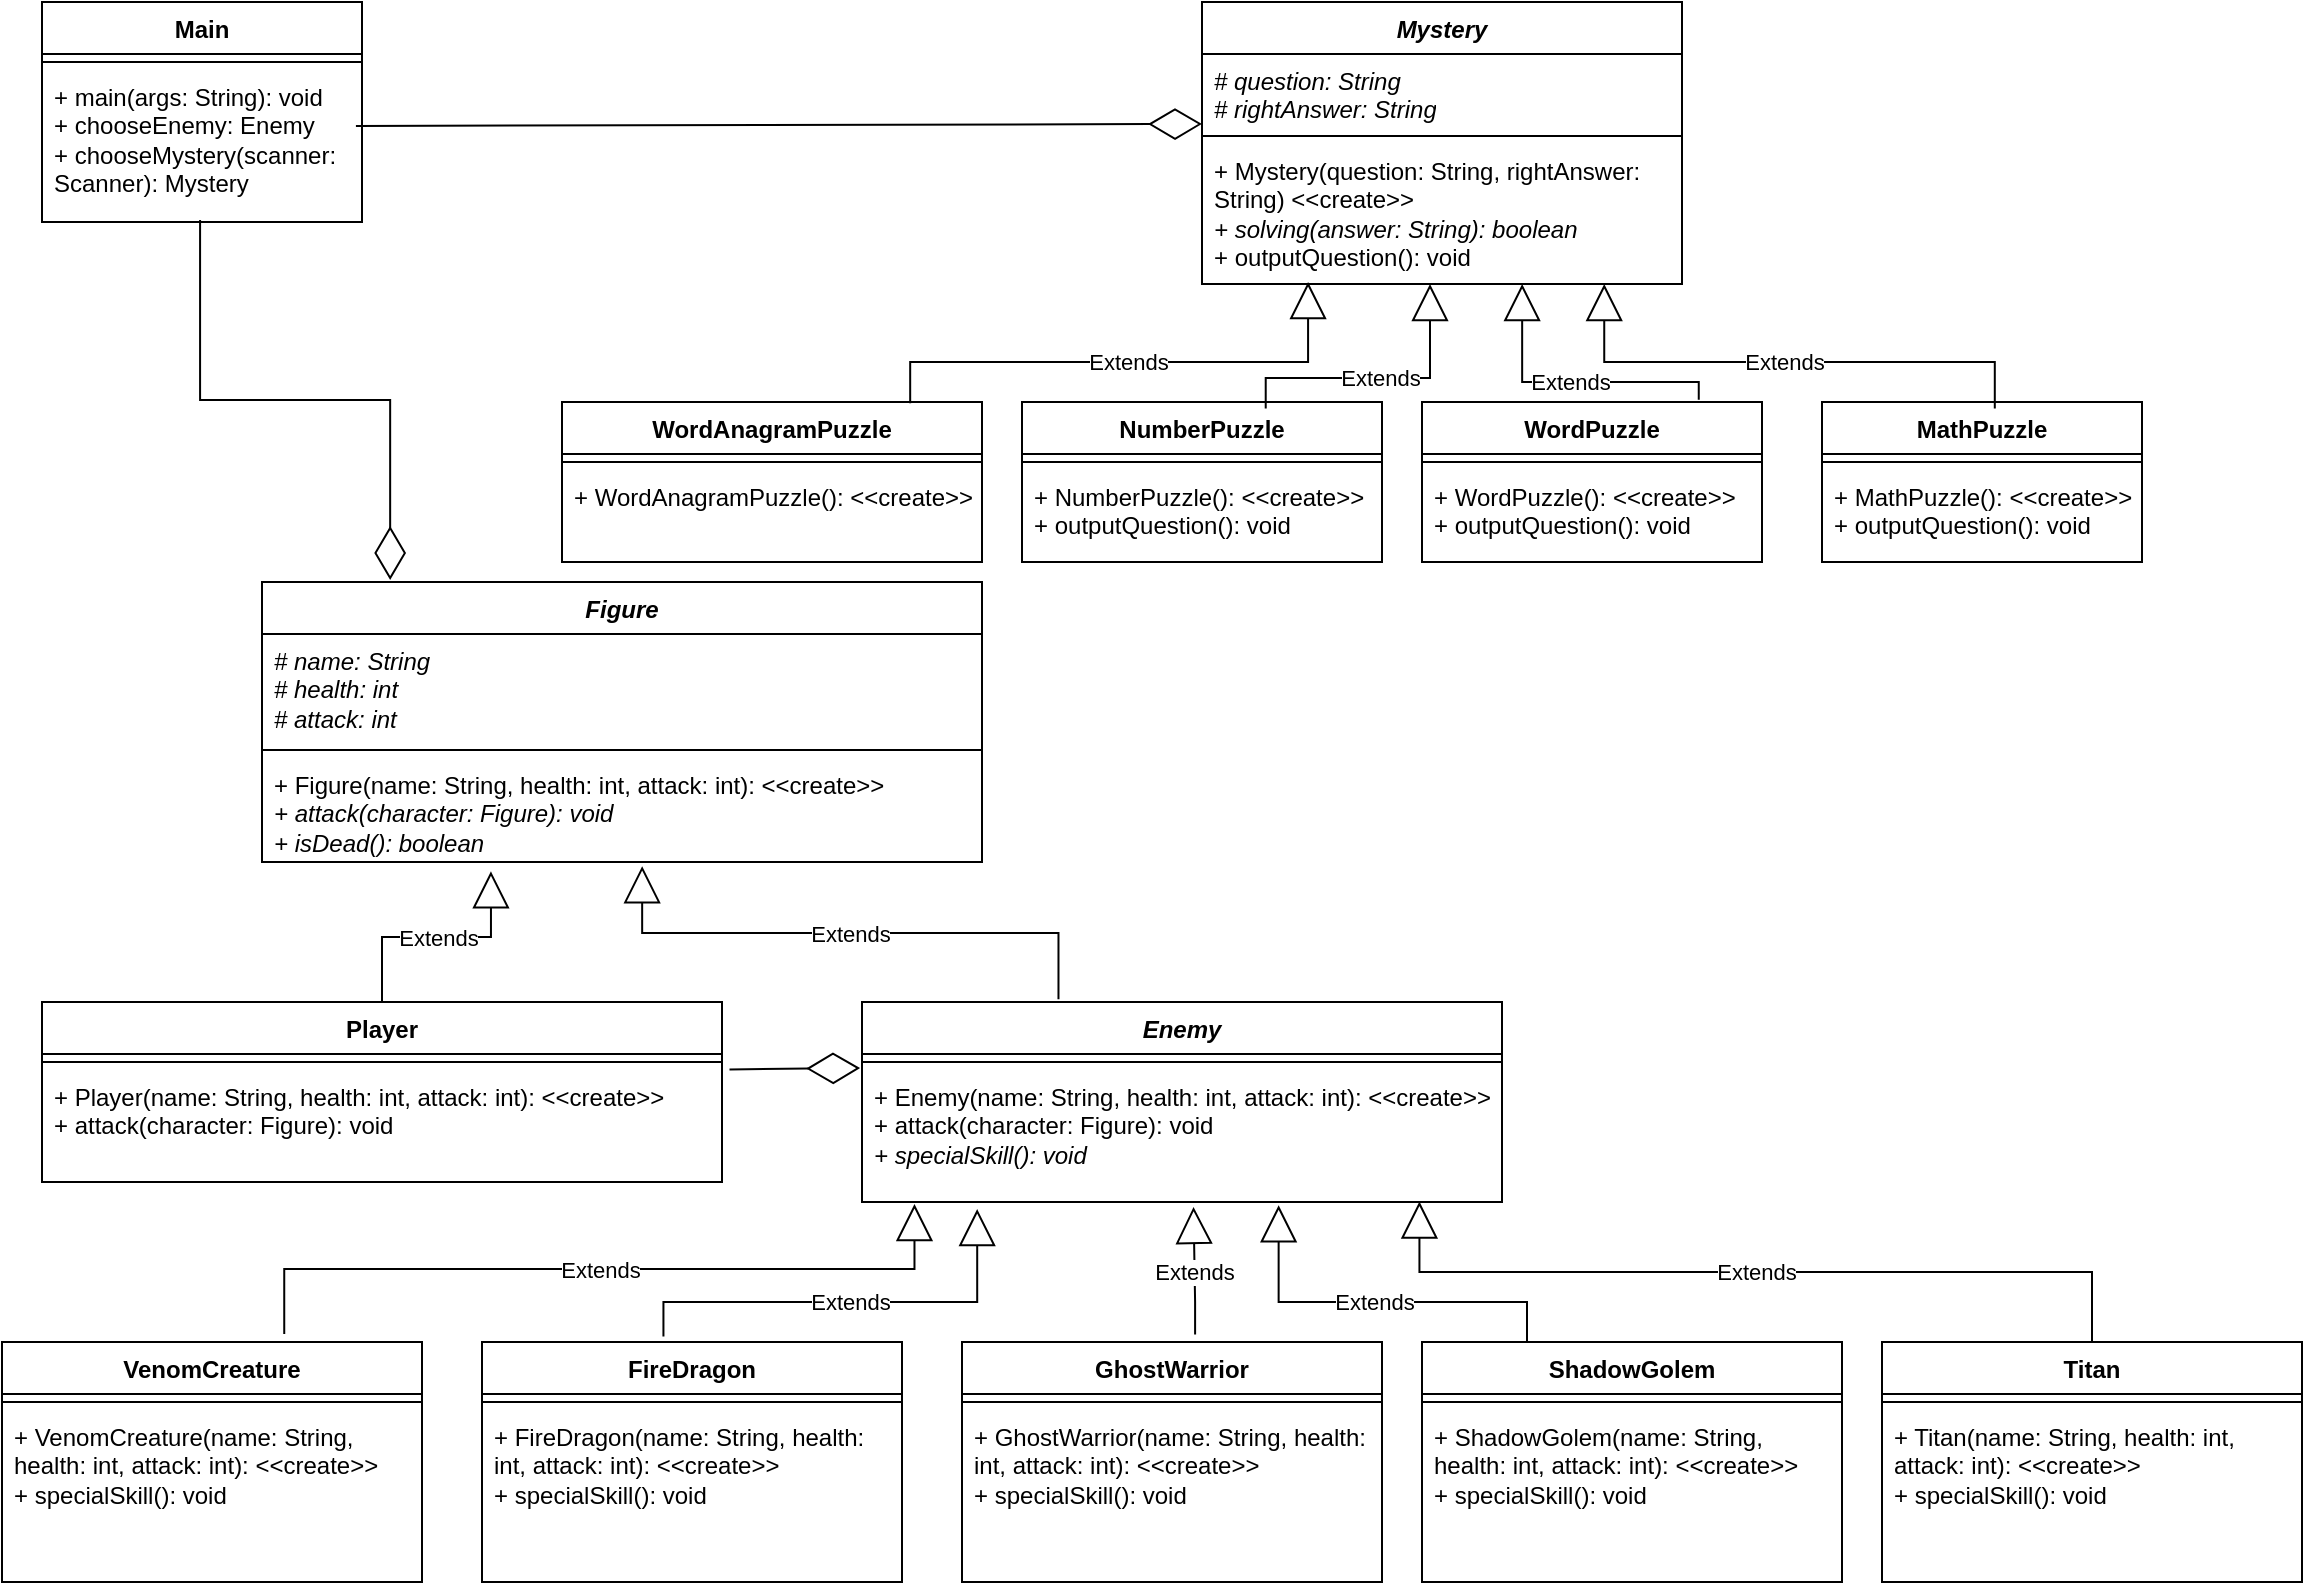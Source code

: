 <mxfile version="24.7.17">
  <diagram id="C5RBs43oDa-KdzZeNtuy" name="Page-1">
    <mxGraphModel dx="1434" dy="836" grid="1" gridSize="10" guides="1" tooltips="1" connect="1" arrows="1" fold="1" page="1" pageScale="1" pageWidth="1169" pageHeight="827" math="0" shadow="0">
      <root>
        <mxCell id="WIyWlLk6GJQsqaUBKTNV-0" />
        <mxCell id="WIyWlLk6GJQsqaUBKTNV-1" parent="WIyWlLk6GJQsqaUBKTNV-0" />
        <mxCell id="73dfJ8jQsVOHsxphm_9P-4" value="Main" style="swimlane;fontStyle=1;align=center;verticalAlign=top;childLayout=stackLayout;horizontal=1;startSize=26;horizontalStack=0;resizeParent=1;resizeParentMax=0;resizeLast=0;collapsible=1;marginBottom=0;whiteSpace=wrap;html=1;" parent="WIyWlLk6GJQsqaUBKTNV-1" vertex="1">
          <mxGeometry x="30" y="10" width="160" height="110" as="geometry" />
        </mxCell>
        <mxCell id="73dfJ8jQsVOHsxphm_9P-6" value="" style="line;strokeWidth=1;fillColor=none;align=left;verticalAlign=middle;spacingTop=-1;spacingLeft=3;spacingRight=3;rotatable=0;labelPosition=right;points=[];portConstraint=eastwest;strokeColor=inherit;" parent="73dfJ8jQsVOHsxphm_9P-4" vertex="1">
          <mxGeometry y="26" width="160" height="8" as="geometry" />
        </mxCell>
        <mxCell id="73dfJ8jQsVOHsxphm_9P-7" value="+ main(args: String): void&lt;div&gt;+ chooseEnemy: Enemy&lt;br&gt;+ chooseMystery(scanner: Scanner): Mystery&lt;/div&gt;" style="text;strokeColor=none;fillColor=none;align=left;verticalAlign=top;spacingLeft=4;spacingRight=4;overflow=hidden;rotatable=0;points=[[0,0.5],[1,0.5]];portConstraint=eastwest;whiteSpace=wrap;html=1;" parent="73dfJ8jQsVOHsxphm_9P-4" vertex="1">
          <mxGeometry y="34" width="160" height="76" as="geometry" />
        </mxCell>
        <mxCell id="73dfJ8jQsVOHsxphm_9P-8" value="VenomCreature" style="swimlane;fontStyle=1;align=center;verticalAlign=top;childLayout=stackLayout;horizontal=1;startSize=26;horizontalStack=0;resizeParent=1;resizeParentMax=0;resizeLast=0;collapsible=1;marginBottom=0;whiteSpace=wrap;html=1;" parent="WIyWlLk6GJQsqaUBKTNV-1" vertex="1">
          <mxGeometry x="10" y="680" width="210" height="120" as="geometry" />
        </mxCell>
        <mxCell id="73dfJ8jQsVOHsxphm_9P-10" value="" style="line;strokeWidth=1;fillColor=none;align=left;verticalAlign=middle;spacingTop=-1;spacingLeft=3;spacingRight=3;rotatable=0;labelPosition=right;points=[];portConstraint=eastwest;strokeColor=inherit;fontStyle=0" parent="73dfJ8jQsVOHsxphm_9P-8" vertex="1">
          <mxGeometry y="26" width="210" height="8" as="geometry" />
        </mxCell>
        <mxCell id="73dfJ8jQsVOHsxphm_9P-11" value="&lt;span style=&quot;&quot;&gt;+ VenomCreature(name: String, health: int, attack: int): &amp;lt;&amp;lt;create&amp;gt;&amp;gt;&lt;/span&gt;&lt;div style=&quot;&quot;&gt;&lt;span style=&quot;background-color: initial;&quot;&gt;+ specialSkill(): void&lt;/span&gt;&lt;br&gt;&lt;/div&gt;" style="text;strokeColor=none;fillColor=none;align=left;verticalAlign=top;spacingLeft=4;spacingRight=4;overflow=hidden;rotatable=0;points=[[0,0.5],[1,0.5]];portConstraint=eastwest;whiteSpace=wrap;html=1;fontStyle=0" parent="73dfJ8jQsVOHsxphm_9P-8" vertex="1">
          <mxGeometry y="34" width="210" height="86" as="geometry" />
        </mxCell>
        <mxCell id="73dfJ8jQsVOHsxphm_9P-12" value="WordAnagramPuzzle" style="swimlane;fontStyle=1;align=center;verticalAlign=top;childLayout=stackLayout;horizontal=1;startSize=26;horizontalStack=0;resizeParent=1;resizeParentMax=0;resizeLast=0;collapsible=1;marginBottom=0;whiteSpace=wrap;html=1;" parent="WIyWlLk6GJQsqaUBKTNV-1" vertex="1">
          <mxGeometry x="290" y="210" width="210" height="80" as="geometry" />
        </mxCell>
        <mxCell id="73dfJ8jQsVOHsxphm_9P-14" value="" style="line;strokeWidth=1;fillColor=none;align=left;verticalAlign=middle;spacingTop=-1;spacingLeft=3;spacingRight=3;rotatable=0;labelPosition=right;points=[];portConstraint=eastwest;strokeColor=inherit;" parent="73dfJ8jQsVOHsxphm_9P-12" vertex="1">
          <mxGeometry y="26" width="210" height="8" as="geometry" />
        </mxCell>
        <mxCell id="73dfJ8jQsVOHsxphm_9P-15" value="&lt;span style=&quot;text-align: center;&quot;&gt;+ WordAnagramPuzzle(): &amp;lt;&amp;lt;create&amp;gt;&amp;gt;&lt;/span&gt;" style="text;strokeColor=none;fillColor=none;align=left;verticalAlign=top;spacingLeft=4;spacingRight=4;overflow=hidden;rotatable=0;points=[[0,0.5],[1,0.5]];portConstraint=eastwest;whiteSpace=wrap;html=1;" parent="73dfJ8jQsVOHsxphm_9P-12" vertex="1">
          <mxGeometry y="34" width="210" height="46" as="geometry" />
        </mxCell>
        <mxCell id="73dfJ8jQsVOHsxphm_9P-16" value="NumberPuzzle" style="swimlane;fontStyle=1;align=center;verticalAlign=top;childLayout=stackLayout;horizontal=1;startSize=26;horizontalStack=0;resizeParent=1;resizeParentMax=0;resizeLast=0;collapsible=1;marginBottom=0;whiteSpace=wrap;html=1;" parent="WIyWlLk6GJQsqaUBKTNV-1" vertex="1">
          <mxGeometry x="520" y="210" width="180" height="80" as="geometry" />
        </mxCell>
        <mxCell id="73dfJ8jQsVOHsxphm_9P-18" value="" style="line;strokeWidth=1;fillColor=none;align=left;verticalAlign=middle;spacingTop=-1;spacingLeft=3;spacingRight=3;rotatable=0;labelPosition=right;points=[];portConstraint=eastwest;strokeColor=inherit;" parent="73dfJ8jQsVOHsxphm_9P-16" vertex="1">
          <mxGeometry y="26" width="180" height="8" as="geometry" />
        </mxCell>
        <mxCell id="73dfJ8jQsVOHsxphm_9P-19" value="&lt;span style=&quot;text-align: center;&quot;&gt;+ NumberPuzzle(): &amp;lt;&amp;lt;create&amp;gt;&amp;gt;&lt;/span&gt;&lt;div&gt;+ outputQuestion(): void&lt;/div&gt;" style="text;strokeColor=none;fillColor=none;align=left;verticalAlign=top;spacingLeft=4;spacingRight=4;overflow=hidden;rotatable=0;points=[[0,0.5],[1,0.5]];portConstraint=eastwest;whiteSpace=wrap;html=1;" parent="73dfJ8jQsVOHsxphm_9P-16" vertex="1">
          <mxGeometry y="34" width="180" height="46" as="geometry" />
        </mxCell>
        <mxCell id="73dfJ8jQsVOHsxphm_9P-20" value="WordPuzzle" style="swimlane;fontStyle=1;align=center;verticalAlign=top;childLayout=stackLayout;horizontal=1;startSize=26;horizontalStack=0;resizeParent=1;resizeParentMax=0;resizeLast=0;collapsible=1;marginBottom=0;whiteSpace=wrap;html=1;" parent="WIyWlLk6GJQsqaUBKTNV-1" vertex="1">
          <mxGeometry x="720" y="210" width="170" height="80" as="geometry" />
        </mxCell>
        <mxCell id="73dfJ8jQsVOHsxphm_9P-22" value="" style="line;strokeWidth=1;fillColor=none;align=left;verticalAlign=middle;spacingTop=-1;spacingLeft=3;spacingRight=3;rotatable=0;labelPosition=right;points=[];portConstraint=eastwest;strokeColor=inherit;" parent="73dfJ8jQsVOHsxphm_9P-20" vertex="1">
          <mxGeometry y="26" width="170" height="8" as="geometry" />
        </mxCell>
        <mxCell id="73dfJ8jQsVOHsxphm_9P-23" value="&lt;span style=&quot;text-align: center;&quot;&gt;+ WordPuzzle(): &amp;lt;&amp;lt;create&amp;gt;&amp;gt;&lt;/span&gt;&lt;div&gt;+ outputQuestion(): void&lt;/div&gt;" style="text;strokeColor=none;fillColor=none;align=left;verticalAlign=top;spacingLeft=4;spacingRight=4;overflow=hidden;rotatable=0;points=[[0,0.5],[1,0.5]];portConstraint=eastwest;whiteSpace=wrap;html=1;" parent="73dfJ8jQsVOHsxphm_9P-20" vertex="1">
          <mxGeometry y="34" width="170" height="46" as="geometry" />
        </mxCell>
        <mxCell id="73dfJ8jQsVOHsxphm_9P-24" value="MathPuzzle" style="swimlane;fontStyle=1;align=center;verticalAlign=top;childLayout=stackLayout;horizontal=1;startSize=26;horizontalStack=0;resizeParent=1;resizeParentMax=0;resizeLast=0;collapsible=1;marginBottom=0;whiteSpace=wrap;html=1;" parent="WIyWlLk6GJQsqaUBKTNV-1" vertex="1">
          <mxGeometry x="920" y="210" width="160" height="80" as="geometry" />
        </mxCell>
        <mxCell id="73dfJ8jQsVOHsxphm_9P-26" value="" style="line;strokeWidth=1;fillColor=none;align=left;verticalAlign=middle;spacingTop=-1;spacingLeft=3;spacingRight=3;rotatable=0;labelPosition=right;points=[];portConstraint=eastwest;strokeColor=inherit;" parent="73dfJ8jQsVOHsxphm_9P-24" vertex="1">
          <mxGeometry y="26" width="160" height="8" as="geometry" />
        </mxCell>
        <mxCell id="73dfJ8jQsVOHsxphm_9P-27" value="&lt;span style=&quot;text-align: center;&quot;&gt;+ MathPuzzle(): &amp;lt;&amp;lt;create&amp;gt;&amp;gt;&lt;/span&gt;&lt;div&gt;+ outputQuestion(): void&lt;/div&gt;" style="text;strokeColor=none;fillColor=none;align=left;verticalAlign=top;spacingLeft=4;spacingRight=4;overflow=hidden;rotatable=0;points=[[0,0.5],[1,0.5]];portConstraint=eastwest;whiteSpace=wrap;html=1;" parent="73dfJ8jQsVOHsxphm_9P-24" vertex="1">
          <mxGeometry y="34" width="160" height="46" as="geometry" />
        </mxCell>
        <mxCell id="73dfJ8jQsVOHsxphm_9P-28" value="Figure" style="swimlane;fontStyle=3;align=center;verticalAlign=top;childLayout=stackLayout;horizontal=1;startSize=26;horizontalStack=0;resizeParent=1;resizeParentMax=0;resizeLast=0;collapsible=1;marginBottom=0;whiteSpace=wrap;html=1;" parent="WIyWlLk6GJQsqaUBKTNV-1" vertex="1">
          <mxGeometry x="140" y="300" width="360" height="140" as="geometry" />
        </mxCell>
        <mxCell id="73dfJ8jQsVOHsxphm_9P-29" value="# name: String&lt;br&gt;# health: int&lt;div&gt;# attack: int&lt;/div&gt;" style="text;strokeColor=none;fillColor=none;align=left;verticalAlign=top;spacingLeft=4;spacingRight=4;overflow=hidden;rotatable=0;points=[[0,0.5],[1,0.5]];portConstraint=eastwest;whiteSpace=wrap;html=1;fontStyle=2" parent="73dfJ8jQsVOHsxphm_9P-28" vertex="1">
          <mxGeometry y="26" width="360" height="54" as="geometry" />
        </mxCell>
        <mxCell id="73dfJ8jQsVOHsxphm_9P-30" value="" style="line;strokeWidth=1;fillColor=none;align=left;verticalAlign=middle;spacingTop=-1;spacingLeft=3;spacingRight=3;rotatable=0;labelPosition=right;points=[];portConstraint=eastwest;strokeColor=inherit;fontStyle=2" parent="73dfJ8jQsVOHsxphm_9P-28" vertex="1">
          <mxGeometry y="80" width="360" height="8" as="geometry" />
        </mxCell>
        <mxCell id="73dfJ8jQsVOHsxphm_9P-31" value="&lt;span style=&quot;font-style: normal;&quot;&gt;+ Figure(name: String, health: int, attack: int): &amp;lt;&amp;lt;create&amp;gt;&amp;gt;&lt;/span&gt;&lt;div&gt;+ attack(character: Figure): void &lt;font color=&quot;#ffffff&quot;&gt;(Character als Bezeichner)&lt;/font&gt;&lt;br&gt;+ isDead(): boolean &lt;font color=&quot;#ffffff&quot;&gt;(wenn HP bei 0)&lt;/font&gt;&lt;/div&gt;" style="text;strokeColor=none;fillColor=none;align=left;verticalAlign=top;spacingLeft=4;spacingRight=4;overflow=hidden;rotatable=0;points=[[0,0.5],[1,0.5]];portConstraint=eastwest;whiteSpace=wrap;html=1;fontStyle=2" parent="73dfJ8jQsVOHsxphm_9P-28" vertex="1">
          <mxGeometry y="88" width="360" height="52" as="geometry" />
        </mxCell>
        <mxCell id="73dfJ8jQsVOHsxphm_9P-32" value="Player" style="swimlane;fontStyle=1;align=center;verticalAlign=top;childLayout=stackLayout;horizontal=1;startSize=26;horizontalStack=0;resizeParent=1;resizeParentMax=0;resizeLast=0;collapsible=1;marginBottom=0;whiteSpace=wrap;html=1;" parent="WIyWlLk6GJQsqaUBKTNV-1" vertex="1">
          <mxGeometry x="30" y="510" width="340" height="90" as="geometry" />
        </mxCell>
        <mxCell id="73dfJ8jQsVOHsxphm_9P-34" value="" style="line;strokeWidth=1;fillColor=none;align=left;verticalAlign=middle;spacingTop=-1;spacingLeft=3;spacingRight=3;rotatable=0;labelPosition=right;points=[];portConstraint=eastwest;strokeColor=inherit;fontStyle=0" parent="73dfJ8jQsVOHsxphm_9P-32" vertex="1">
          <mxGeometry y="26" width="340" height="8" as="geometry" />
        </mxCell>
        <mxCell id="73dfJ8jQsVOHsxphm_9P-35" value="&lt;span style=&quot;&quot;&gt;+ Player(name: String, health: int, attack: int): &amp;lt;&amp;lt;create&amp;gt;&amp;gt;&lt;/span&gt;&lt;div style=&quot;&quot;&gt;+ attack(character: Figure): void&lt;br&gt;&lt;/div&gt;" style="text;strokeColor=none;fillColor=none;align=left;verticalAlign=top;spacingLeft=4;spacingRight=4;overflow=hidden;rotatable=0;points=[[0,0.5],[1,0.5]];portConstraint=eastwest;whiteSpace=wrap;html=1;fontStyle=0" parent="73dfJ8jQsVOHsxphm_9P-32" vertex="1">
          <mxGeometry y="34" width="340" height="56" as="geometry" />
        </mxCell>
        <mxCell id="73dfJ8jQsVOHsxphm_9P-36" value="Enemy" style="swimlane;fontStyle=3;align=center;verticalAlign=top;childLayout=stackLayout;horizontal=1;startSize=26;horizontalStack=0;resizeParent=1;resizeParentMax=0;resizeLast=0;collapsible=1;marginBottom=0;whiteSpace=wrap;html=1;" parent="WIyWlLk6GJQsqaUBKTNV-1" vertex="1">
          <mxGeometry x="440" y="510" width="320" height="100" as="geometry" />
        </mxCell>
        <mxCell id="73dfJ8jQsVOHsxphm_9P-38" value="" style="line;strokeWidth=1;fillColor=none;align=left;verticalAlign=middle;spacingTop=-1;spacingLeft=3;spacingRight=3;rotatable=0;labelPosition=right;points=[];portConstraint=eastwest;strokeColor=inherit;fontStyle=2" parent="73dfJ8jQsVOHsxphm_9P-36" vertex="1">
          <mxGeometry y="26" width="320" height="8" as="geometry" />
        </mxCell>
        <mxCell id="73dfJ8jQsVOHsxphm_9P-39" value="&lt;span style=&quot;font-style: normal;&quot;&gt;+ Enemy(name: String, health: int, attack: int): &amp;lt;&amp;lt;create&amp;gt;&amp;gt;&lt;/span&gt;&lt;div&gt;&lt;span style=&quot;font-style: normal;&quot;&gt;+ attack(character: Figure): void&lt;/span&gt;&lt;/div&gt;&lt;div&gt;+ specialSkill(): void&lt;br&gt;&lt;/div&gt;" style="text;strokeColor=none;fillColor=none;align=left;verticalAlign=top;spacingLeft=4;spacingRight=4;overflow=hidden;rotatable=0;points=[[0,0.5],[1,0.5]];portConstraint=eastwest;whiteSpace=wrap;html=1;fontStyle=2" parent="73dfJ8jQsVOHsxphm_9P-36" vertex="1">
          <mxGeometry y="34" width="320" height="66" as="geometry" />
        </mxCell>
        <mxCell id="73dfJ8jQsVOHsxphm_9P-40" value="FireDragon" style="swimlane;fontStyle=1;align=center;verticalAlign=top;childLayout=stackLayout;horizontal=1;startSize=26;horizontalStack=0;resizeParent=1;resizeParentMax=0;resizeLast=0;collapsible=1;marginBottom=0;whiteSpace=wrap;html=1;" parent="WIyWlLk6GJQsqaUBKTNV-1" vertex="1">
          <mxGeometry x="250" y="680" width="210" height="120" as="geometry" />
        </mxCell>
        <mxCell id="73dfJ8jQsVOHsxphm_9P-42" value="" style="line;strokeWidth=1;fillColor=none;align=left;verticalAlign=middle;spacingTop=-1;spacingLeft=3;spacingRight=3;rotatable=0;labelPosition=right;points=[];portConstraint=eastwest;strokeColor=inherit;fontStyle=0" parent="73dfJ8jQsVOHsxphm_9P-40" vertex="1">
          <mxGeometry y="26" width="210" height="8" as="geometry" />
        </mxCell>
        <mxCell id="73dfJ8jQsVOHsxphm_9P-43" value="&lt;span style=&quot;&quot;&gt;+ FireDragon(name: String, health: int, attack: int): &amp;lt;&amp;lt;create&amp;gt;&amp;gt;&lt;/span&gt;&lt;div style=&quot;&quot;&gt;&lt;span style=&quot;background-color: initial;&quot;&gt;+ specialSkill(): void&lt;/span&gt;&lt;br&gt;&lt;/div&gt;&lt;div style=&quot;&quot;&gt;&lt;br&gt;&lt;/div&gt;" style="text;strokeColor=none;fillColor=none;align=left;verticalAlign=top;spacingLeft=4;spacingRight=4;overflow=hidden;rotatable=0;points=[[0,0.5],[1,0.5]];portConstraint=eastwest;whiteSpace=wrap;html=1;fontStyle=0" parent="73dfJ8jQsVOHsxphm_9P-40" vertex="1">
          <mxGeometry y="34" width="210" height="86" as="geometry" />
        </mxCell>
        <mxCell id="73dfJ8jQsVOHsxphm_9P-44" value="GhostWarrior" style="swimlane;fontStyle=1;align=center;verticalAlign=top;childLayout=stackLayout;horizontal=1;startSize=26;horizontalStack=0;resizeParent=1;resizeParentMax=0;resizeLast=0;collapsible=1;marginBottom=0;whiteSpace=wrap;html=1;" parent="WIyWlLk6GJQsqaUBKTNV-1" vertex="1">
          <mxGeometry x="490" y="680" width="210" height="120" as="geometry" />
        </mxCell>
        <mxCell id="73dfJ8jQsVOHsxphm_9P-46" value="" style="line;strokeWidth=1;fillColor=none;align=left;verticalAlign=middle;spacingTop=-1;spacingLeft=3;spacingRight=3;rotatable=0;labelPosition=right;points=[];portConstraint=eastwest;strokeColor=inherit;fontStyle=0" parent="73dfJ8jQsVOHsxphm_9P-44" vertex="1">
          <mxGeometry y="26" width="210" height="8" as="geometry" />
        </mxCell>
        <mxCell id="73dfJ8jQsVOHsxphm_9P-47" value="&lt;span style=&quot;&quot;&gt;+ GhostWarrior(name: String, health: int, attack: int): &amp;lt;&amp;lt;create&amp;gt;&amp;gt;&lt;br&gt;&lt;/span&gt;&lt;div style=&quot;&quot;&gt;&lt;span style=&quot;background-color: initial;&quot;&gt;+ specialSkill(): void&lt;/span&gt;&lt;br&gt;&lt;/div&gt;&lt;div style=&quot;&quot;&gt;&lt;br&gt;&lt;/div&gt;" style="text;strokeColor=none;fillColor=none;align=left;verticalAlign=top;spacingLeft=4;spacingRight=4;overflow=hidden;rotatable=0;points=[[0,0.5],[1,0.5]];portConstraint=eastwest;whiteSpace=wrap;html=1;fontStyle=0" parent="73dfJ8jQsVOHsxphm_9P-44" vertex="1">
          <mxGeometry y="34" width="210" height="86" as="geometry" />
        </mxCell>
        <mxCell id="73dfJ8jQsVOHsxphm_9P-48" value="Titan" style="swimlane;fontStyle=1;align=center;verticalAlign=top;childLayout=stackLayout;horizontal=1;startSize=26;horizontalStack=0;resizeParent=1;resizeParentMax=0;resizeLast=0;collapsible=1;marginBottom=0;whiteSpace=wrap;html=1;" parent="WIyWlLk6GJQsqaUBKTNV-1" vertex="1">
          <mxGeometry x="950" y="680" width="210" height="120" as="geometry" />
        </mxCell>
        <mxCell id="73dfJ8jQsVOHsxphm_9P-50" value="" style="line;strokeWidth=1;fillColor=none;align=left;verticalAlign=middle;spacingTop=-1;spacingLeft=3;spacingRight=3;rotatable=0;labelPosition=right;points=[];portConstraint=eastwest;strokeColor=inherit;fontStyle=0" parent="73dfJ8jQsVOHsxphm_9P-48" vertex="1">
          <mxGeometry y="26" width="210" height="8" as="geometry" />
        </mxCell>
        <mxCell id="73dfJ8jQsVOHsxphm_9P-51" value="&lt;span style=&quot;&quot;&gt;+ Titan(name: String, health: int, attack: int): &amp;lt;&amp;lt;create&amp;gt;&amp;gt;&lt;/span&gt;&lt;div style=&quot;&quot;&gt;&lt;span style=&quot;background-color: initial;&quot;&gt;+ specialSkill(): void&lt;/span&gt;&lt;br&gt;&lt;/div&gt;&lt;div style=&quot;&quot;&gt;&lt;br&gt;&lt;/div&gt;" style="text;strokeColor=none;fillColor=none;align=left;verticalAlign=top;spacingLeft=4;spacingRight=4;overflow=hidden;rotatable=0;points=[[0,0.5],[1,0.5]];portConstraint=eastwest;whiteSpace=wrap;html=1;fontStyle=0" parent="73dfJ8jQsVOHsxphm_9P-48" vertex="1">
          <mxGeometry y="34" width="210" height="86" as="geometry" />
        </mxCell>
        <mxCell id="73dfJ8jQsVOHsxphm_9P-52" value="ShadowGolem" style="swimlane;fontStyle=1;align=center;verticalAlign=top;childLayout=stackLayout;horizontal=1;startSize=26;horizontalStack=0;resizeParent=1;resizeParentMax=0;resizeLast=0;collapsible=1;marginBottom=0;whiteSpace=wrap;html=1;" parent="WIyWlLk6GJQsqaUBKTNV-1" vertex="1">
          <mxGeometry x="720" y="680" width="210" height="120" as="geometry" />
        </mxCell>
        <mxCell id="73dfJ8jQsVOHsxphm_9P-54" value="" style="line;strokeWidth=1;fillColor=none;align=left;verticalAlign=middle;spacingTop=-1;spacingLeft=3;spacingRight=3;rotatable=0;labelPosition=right;points=[];portConstraint=eastwest;strokeColor=inherit;fontStyle=0" parent="73dfJ8jQsVOHsxphm_9P-52" vertex="1">
          <mxGeometry y="26" width="210" height="8" as="geometry" />
        </mxCell>
        <mxCell id="73dfJ8jQsVOHsxphm_9P-55" value="&lt;span style=&quot;&quot;&gt;+ ShadowGolem(name: String, health: int, attack: int): &amp;lt;&amp;lt;create&amp;gt;&amp;gt;&lt;/span&gt;&lt;div style=&quot;&quot;&gt;&lt;span style=&quot;background-color: initial;&quot;&gt;+ specialSkill(): void&lt;/span&gt;&lt;br&gt;&lt;/div&gt;&lt;div style=&quot;&quot;&gt;&lt;br&gt;&lt;/div&gt;" style="text;strokeColor=none;fillColor=none;align=left;verticalAlign=top;spacingLeft=4;spacingRight=4;overflow=hidden;rotatable=0;points=[[0,0.5],[1,0.5]];portConstraint=eastwest;whiteSpace=wrap;html=1;fontStyle=0" parent="73dfJ8jQsVOHsxphm_9P-52" vertex="1">
          <mxGeometry y="34" width="210" height="86" as="geometry" />
        </mxCell>
        <mxCell id="73dfJ8jQsVOHsxphm_9P-75" value="" style="endArrow=diamondThin;endFill=0;endSize=24;html=1;rounded=0;exitX=1.011;exitY=-0.005;exitDx=0;exitDy=0;exitPerimeter=0;entryX=-0.003;entryY=-0.015;entryDx=0;entryDy=0;entryPerimeter=0;" parent="WIyWlLk6GJQsqaUBKTNV-1" source="73dfJ8jQsVOHsxphm_9P-35" target="73dfJ8jQsVOHsxphm_9P-39" edge="1">
          <mxGeometry width="160" relative="1" as="geometry">
            <mxPoint x="400" y="539.0" as="sourcePoint" />
            <mxPoint x="390" y="590" as="targetPoint" />
          </mxGeometry>
        </mxCell>
        <mxCell id="73dfJ8jQsVOHsxphm_9P-76" value="Extends" style="endArrow=block;endSize=16;endFill=0;html=1;rounded=0;exitX=0.5;exitY=0;exitDx=0;exitDy=0;entryX=0.871;entryY=0.996;entryDx=0;entryDy=0;entryPerimeter=0;edgeStyle=elbowEdgeStyle;elbow=vertical;" parent="WIyWlLk6GJQsqaUBKTNV-1" source="73dfJ8jQsVOHsxphm_9P-48" target="73dfJ8jQsVOHsxphm_9P-39" edge="1">
          <mxGeometry width="160" relative="1" as="geometry">
            <mxPoint x="640" y="600" as="sourcePoint" />
            <mxPoint x="800" y="600" as="targetPoint" />
          </mxGeometry>
        </mxCell>
        <mxCell id="73dfJ8jQsVOHsxphm_9P-83" value="Extends" style="endArrow=block;endSize=16;endFill=0;html=1;rounded=0;exitX=0.25;exitY=0;exitDx=0;exitDy=0;entryX=0.651;entryY=1.025;entryDx=0;entryDy=0;entryPerimeter=0;edgeStyle=elbowEdgeStyle;elbow=vertical;" parent="WIyWlLk6GJQsqaUBKTNV-1" source="73dfJ8jQsVOHsxphm_9P-52" target="73dfJ8jQsVOHsxphm_9P-39" edge="1">
          <mxGeometry width="160" relative="1" as="geometry">
            <mxPoint x="530" y="620" as="sourcePoint" />
            <mxPoint x="690" y="620" as="targetPoint" />
            <Array as="points">
              <mxPoint x="710" y="660" />
            </Array>
          </mxGeometry>
        </mxCell>
        <mxCell id="73dfJ8jQsVOHsxphm_9P-84" value="Extends" style="endArrow=block;endSize=16;endFill=0;html=1;rounded=0;exitX=0.555;exitY=-0.031;exitDx=0;exitDy=0;exitPerimeter=0;edgeStyle=elbowEdgeStyle;elbow=vertical;entryX=0.518;entryY=1.037;entryDx=0;entryDy=0;entryPerimeter=0;" parent="WIyWlLk6GJQsqaUBKTNV-1" source="73dfJ8jQsVOHsxphm_9P-44" target="73dfJ8jQsVOHsxphm_9P-39" edge="1">
          <mxGeometry width="160" relative="1" as="geometry">
            <mxPoint x="530" y="620" as="sourcePoint" />
            <mxPoint x="478" y="579" as="targetPoint" />
            <Array as="points">
              <mxPoint x="510" y="660" />
            </Array>
          </mxGeometry>
        </mxCell>
        <mxCell id="73dfJ8jQsVOHsxphm_9P-85" value="Extends" style="endArrow=block;endSize=16;endFill=0;html=1;rounded=0;exitX=0.307;exitY=-0.014;exitDx=0;exitDy=0;exitPerimeter=0;entryX=0.528;entryY=1.04;entryDx=0;entryDy=0;entryPerimeter=0;edgeStyle=elbowEdgeStyle;elbow=vertical;" parent="WIyWlLk6GJQsqaUBKTNV-1" source="73dfJ8jQsVOHsxphm_9P-36" target="73dfJ8jQsVOHsxphm_9P-31" edge="1">
          <mxGeometry width="160" relative="1" as="geometry">
            <mxPoint x="560" y="440" as="sourcePoint" />
            <mxPoint x="720" y="440" as="targetPoint" />
          </mxGeometry>
        </mxCell>
        <mxCell id="73dfJ8jQsVOHsxphm_9P-86" value="Extends" style="endArrow=block;endSize=16;endFill=0;html=1;rounded=0;exitX=0.5;exitY=0;exitDx=0;exitDy=0;entryX=0.318;entryY=1.09;entryDx=0;entryDy=0;entryPerimeter=0;edgeStyle=elbowEdgeStyle;elbow=vertical;" parent="WIyWlLk6GJQsqaUBKTNV-1" source="73dfJ8jQsVOHsxphm_9P-32" target="73dfJ8jQsVOHsxphm_9P-31" edge="1">
          <mxGeometry width="160" relative="1" as="geometry">
            <mxPoint x="180" y="450" as="sourcePoint" />
            <mxPoint x="340" y="450" as="targetPoint" />
          </mxGeometry>
        </mxCell>
        <mxCell id="73dfJ8jQsVOHsxphm_9P-87" value="Extends" style="endArrow=block;endSize=16;endFill=0;html=1;rounded=0;exitX=0.432;exitY=-0.023;exitDx=0;exitDy=0;exitPerimeter=0;entryX=0.18;entryY=1.054;entryDx=0;entryDy=0;entryPerimeter=0;edgeStyle=elbowEdgeStyle;elbow=vertical;" parent="WIyWlLk6GJQsqaUBKTNV-1" source="73dfJ8jQsVOHsxphm_9P-40" target="73dfJ8jQsVOHsxphm_9P-39" edge="1">
          <mxGeometry width="160" relative="1" as="geometry">
            <mxPoint x="530" y="620" as="sourcePoint" />
            <mxPoint x="690" y="620" as="targetPoint" />
            <Array as="points">
              <mxPoint x="380" y="660" />
            </Array>
          </mxGeometry>
        </mxCell>
        <mxCell id="73dfJ8jQsVOHsxphm_9P-88" value="Extends" style="endArrow=block;endSize=16;endFill=0;html=1;rounded=0;exitX=0.672;exitY=-0.033;exitDx=0;exitDy=0;exitPerimeter=0;entryX=0.082;entryY=1.015;entryDx=0;entryDy=0;edgeStyle=elbowEdgeStyle;elbow=vertical;entryPerimeter=0;" parent="WIyWlLk6GJQsqaUBKTNV-1" source="73dfJ8jQsVOHsxphm_9P-8" target="73dfJ8jQsVOHsxphm_9P-39" edge="1">
          <mxGeometry width="160" relative="1" as="geometry">
            <mxPoint x="150" y="630" as="sourcePoint" />
            <mxPoint x="310" y="630" as="targetPoint" />
          </mxGeometry>
        </mxCell>
        <mxCell id="73dfJ8jQsVOHsxphm_9P-90" value="Mystery" style="swimlane;fontStyle=3;align=center;verticalAlign=top;childLayout=stackLayout;horizontal=1;startSize=26;horizontalStack=0;resizeParent=1;resizeParentMax=0;resizeLast=0;collapsible=1;marginBottom=0;whiteSpace=wrap;html=1;" parent="WIyWlLk6GJQsqaUBKTNV-1" vertex="1">
          <mxGeometry x="610" y="10" width="240" height="141" as="geometry" />
        </mxCell>
        <mxCell id="73dfJ8jQsVOHsxphm_9P-91" value="# question: String&lt;div&gt;# rightAnswer: String&lt;/div&gt;" style="text;strokeColor=none;fillColor=none;align=left;verticalAlign=top;spacingLeft=4;spacingRight=4;overflow=hidden;rotatable=0;points=[[0,0.5],[1,0.5]];portConstraint=eastwest;whiteSpace=wrap;html=1;fontStyle=2" parent="73dfJ8jQsVOHsxphm_9P-90" vertex="1">
          <mxGeometry y="26" width="240" height="37" as="geometry" />
        </mxCell>
        <mxCell id="73dfJ8jQsVOHsxphm_9P-92" value="" style="line;strokeWidth=1;fillColor=none;align=left;verticalAlign=middle;spacingTop=-1;spacingLeft=3;spacingRight=3;rotatable=0;labelPosition=right;points=[];portConstraint=eastwest;strokeColor=inherit;fontStyle=2" parent="73dfJ8jQsVOHsxphm_9P-90" vertex="1">
          <mxGeometry y="63" width="240" height="8" as="geometry" />
        </mxCell>
        <mxCell id="73dfJ8jQsVOHsxphm_9P-93" value="&lt;span style=&quot;font-style: normal;&quot;&gt;+ Mystery(question: String, rightAnswer: String) &amp;lt;&amp;lt;create&amp;gt;&amp;gt;&lt;/span&gt;&lt;div&gt;+ solving(answer: String): boolean&lt;div&gt;&lt;span style=&quot;font-style: normal;&quot;&gt;+ outputQuestion(): void&lt;/span&gt;&lt;/div&gt;&lt;/div&gt;" style="text;strokeColor=none;fillColor=none;align=left;verticalAlign=top;spacingLeft=4;spacingRight=4;overflow=hidden;rotatable=0;points=[[0,0.5],[1,0.5]];portConstraint=eastwest;whiteSpace=wrap;html=1;fontStyle=2" parent="73dfJ8jQsVOHsxphm_9P-90" vertex="1">
          <mxGeometry y="71" width="240" height="70" as="geometry" />
        </mxCell>
        <mxCell id="73dfJ8jQsVOHsxphm_9P-94" value="Extends" style="endArrow=block;endSize=16;endFill=0;html=1;rounded=0;exitX=0.54;exitY=0.041;exitDx=0;exitDy=0;exitPerimeter=0;entryX=0.838;entryY=1;entryDx=0;entryDy=0;entryPerimeter=0;edgeStyle=elbowEdgeStyle;elbow=vertical;" parent="WIyWlLk6GJQsqaUBKTNV-1" source="73dfJ8jQsVOHsxphm_9P-24" target="73dfJ8jQsVOHsxphm_9P-93" edge="1">
          <mxGeometry width="160" relative="1" as="geometry">
            <mxPoint x="1016" y="210" as="sourcePoint" />
            <mxPoint x="910" y="137" as="targetPoint" />
            <Array as="points">
              <mxPoint x="910" y="190" />
            </Array>
          </mxGeometry>
        </mxCell>
        <mxCell id="73dfJ8jQsVOHsxphm_9P-95" value="Extends" style="endArrow=block;endSize=16;endFill=0;html=1;rounded=0;exitX=0.814;exitY=-0.014;exitDx=0;exitDy=0;exitPerimeter=0;entryX=0.667;entryY=1;entryDx=0;entryDy=0;entryPerimeter=0;edgeStyle=elbowEdgeStyle;elbow=vertical;" parent="WIyWlLk6GJQsqaUBKTNV-1" source="73dfJ8jQsVOHsxphm_9P-20" target="73dfJ8jQsVOHsxphm_9P-93" edge="1">
          <mxGeometry width="160" relative="1" as="geometry">
            <mxPoint x="863" y="210" as="sourcePoint" />
            <mxPoint x="657" y="113" as="targetPoint" />
            <Array as="points">
              <mxPoint x="810" y="200" />
            </Array>
          </mxGeometry>
        </mxCell>
        <mxCell id="73dfJ8jQsVOHsxphm_9P-96" value="Extends" style="endArrow=block;endSize=16;endFill=0;html=1;rounded=0;exitX=0.677;exitY=0.041;exitDx=0;exitDy=0;exitPerimeter=0;entryX=0.475;entryY=1;entryDx=0;entryDy=0;entryPerimeter=0;edgeStyle=elbowEdgeStyle;elbow=vertical;" parent="WIyWlLk6GJQsqaUBKTNV-1" source="73dfJ8jQsVOHsxphm_9P-16" target="73dfJ8jQsVOHsxphm_9P-93" edge="1">
          <mxGeometry width="160" relative="1" as="geometry">
            <mxPoint x="653" y="210" as="sourcePoint" />
            <mxPoint x="447" y="113" as="targetPoint" />
            <Array as="points">
              <mxPoint x="683" y="198" />
            </Array>
          </mxGeometry>
        </mxCell>
        <mxCell id="73dfJ8jQsVOHsxphm_9P-97" value="Extends" style="endArrow=block;endSize=16;endFill=0;html=1;rounded=0;exitX=0.829;exitY=0.008;exitDx=0;exitDy=0;exitPerimeter=0;entryX=0.221;entryY=0.986;entryDx=0;entryDy=0;entryPerimeter=0;edgeStyle=elbowEdgeStyle;elbow=vertical;" parent="WIyWlLk6GJQsqaUBKTNV-1" source="73dfJ8jQsVOHsxphm_9P-12" target="73dfJ8jQsVOHsxphm_9P-93" edge="1">
          <mxGeometry width="160" relative="1" as="geometry">
            <mxPoint x="456" y="210" as="sourcePoint" />
            <mxPoint x="250" y="113" as="targetPoint" />
            <Array as="points">
              <mxPoint x="560" y="190" />
            </Array>
          </mxGeometry>
        </mxCell>
        <mxCell id="73dfJ8jQsVOHsxphm_9P-98" value="" style="endArrow=diamondThin;endFill=0;endSize=24;html=1;rounded=0;exitX=0.981;exitY=0.368;exitDx=0;exitDy=0;exitPerimeter=0;entryX=0;entryY=0.946;entryDx=0;entryDy=0;entryPerimeter=0;" parent="WIyWlLk6GJQsqaUBKTNV-1" source="73dfJ8jQsVOHsxphm_9P-7" edge="1" target="73dfJ8jQsVOHsxphm_9P-91">
          <mxGeometry width="160" relative="1" as="geometry">
            <mxPoint x="540" y="370" as="sourcePoint" />
            <mxPoint x="420" y="110" as="targetPoint" />
          </mxGeometry>
        </mxCell>
        <mxCell id="73dfJ8jQsVOHsxphm_9P-99" value="" style="endArrow=diamondThin;endFill=0;endSize=24;html=1;rounded=0;exitX=0.494;exitY=0.987;exitDx=0;exitDy=0;exitPerimeter=0;edgeStyle=elbowEdgeStyle;elbow=vertical;entryX=0.178;entryY=-0.007;entryDx=0;entryDy=0;entryPerimeter=0;" parent="WIyWlLk6GJQsqaUBKTNV-1" source="73dfJ8jQsVOHsxphm_9P-7" target="73dfJ8jQsVOHsxphm_9P-28" edge="1">
          <mxGeometry width="160" relative="1" as="geometry">
            <mxPoint x="540" y="370" as="sourcePoint" />
            <mxPoint x="70" y="250" as="targetPoint" />
          </mxGeometry>
        </mxCell>
        <mxCell id="ZHTeU0xkRzKlACyWm2qp-0" value="&lt;font color=&quot;#ffffff&quot;&gt;Abstrakte Klassen dürfen konkrete Methoden enthalten&lt;/font&gt;&lt;div&gt;&lt;font color=&quot;#ffffff&quot;&gt;&lt;br&gt;&lt;/font&gt;&lt;/div&gt;&lt;div&gt;&lt;font color=&quot;#ffffff&quot;&gt;Attribute der Superklasse müssen nicht protected statt private sein, wenn in der sub mit gettern und settern gearbeitet wird.&lt;/font&gt;&lt;/div&gt;" style="text;html=1;align=center;verticalAlign=middle;whiteSpace=wrap;rounded=0;fontStyle=1" vertex="1" parent="WIyWlLk6GJQsqaUBKTNV-1">
          <mxGeometry x="525" y="355" width="170" height="30" as="geometry" />
        </mxCell>
      </root>
    </mxGraphModel>
  </diagram>
</mxfile>
